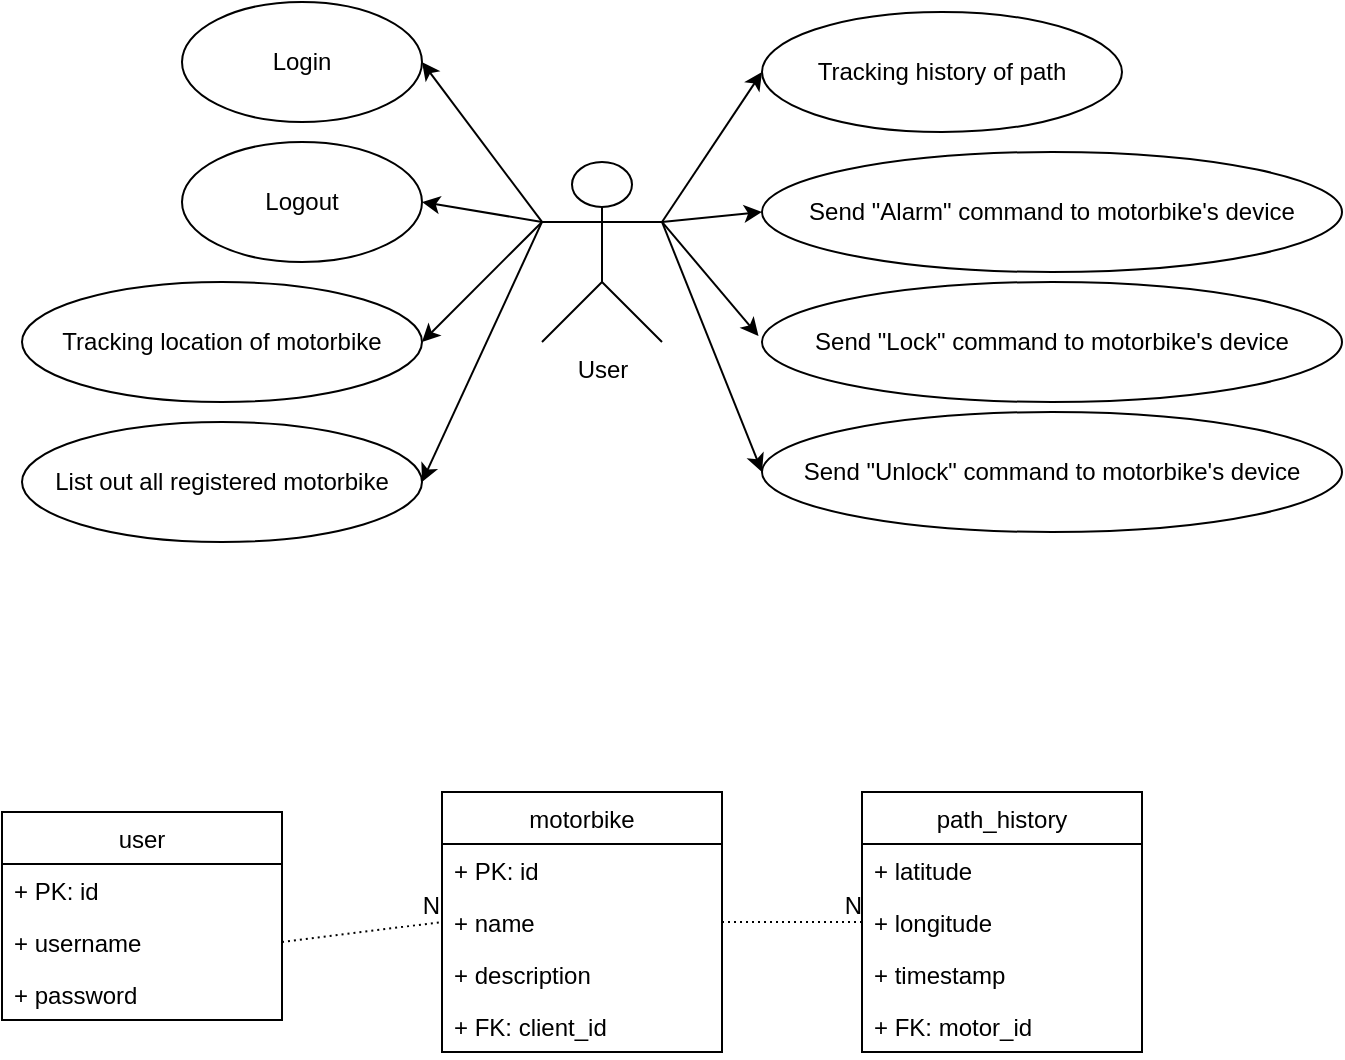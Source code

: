 <mxfile version="12.3.7" type="github" pages="1">
  <diagram id="oQ_K57yOp6FMMZ65Oi0j" name="Page-1">
    <mxGraphModel dx="971" dy="538" grid="1" gridSize="10" guides="1" tooltips="1" connect="1" arrows="1" fold="1" page="1" pageScale="1" pageWidth="1100" pageHeight="850" math="0" shadow="0">
      <root>
        <mxCell id="0"/>
        <mxCell id="1" parent="0"/>
        <mxCell id="ac8eLA2CHHXCQuHFKPqi-1" value="User" style="shape=umlActor;verticalLabelPosition=bottom;labelBackgroundColor=#ffffff;verticalAlign=top;html=1;outlineConnect=0;" vertex="1" parent="1">
          <mxGeometry x="480" y="245" width="60" height="90" as="geometry"/>
        </mxCell>
        <mxCell id="ac8eLA2CHHXCQuHFKPqi-4" value="Tracking history of path" style="ellipse;whiteSpace=wrap;html=1;" vertex="1" parent="1">
          <mxGeometry x="590" y="170" width="180" height="60" as="geometry"/>
        </mxCell>
        <mxCell id="ac8eLA2CHHXCQuHFKPqi-5" value="Send &quot;Alarm&quot; command to motorbike&#39;s device" style="ellipse;whiteSpace=wrap;html=1;" vertex="1" parent="1">
          <mxGeometry x="590" y="240" width="290" height="60" as="geometry"/>
        </mxCell>
        <mxCell id="ac8eLA2CHHXCQuHFKPqi-8" value="Login" style="ellipse;whiteSpace=wrap;html=1;" vertex="1" parent="1">
          <mxGeometry x="300" y="165" width="120" height="60" as="geometry"/>
        </mxCell>
        <mxCell id="ac8eLA2CHHXCQuHFKPqi-9" value="Logout" style="ellipse;whiteSpace=wrap;html=1;" vertex="1" parent="1">
          <mxGeometry x="300" y="235" width="120" height="60" as="geometry"/>
        </mxCell>
        <mxCell id="ac8eLA2CHHXCQuHFKPqi-10" value="Tracking location of motorbike" style="ellipse;whiteSpace=wrap;html=1;" vertex="1" parent="1">
          <mxGeometry x="220" y="305" width="200" height="60" as="geometry"/>
        </mxCell>
        <mxCell id="ac8eLA2CHHXCQuHFKPqi-12" value="List out all registered motorbike" style="ellipse;whiteSpace=wrap;html=1;" vertex="1" parent="1">
          <mxGeometry x="220" y="375" width="200" height="60" as="geometry"/>
        </mxCell>
        <mxCell id="ac8eLA2CHHXCQuHFKPqi-13" value="Send &quot;Lock&quot; command to motorbike&#39;s device" style="ellipse;whiteSpace=wrap;html=1;" vertex="1" parent="1">
          <mxGeometry x="590" y="305" width="290" height="60" as="geometry"/>
        </mxCell>
        <mxCell id="ac8eLA2CHHXCQuHFKPqi-14" value="Send &quot;Unlock&quot; command to motorbike&#39;s device" style="ellipse;whiteSpace=wrap;html=1;" vertex="1" parent="1">
          <mxGeometry x="590" y="370" width="290" height="60" as="geometry"/>
        </mxCell>
        <mxCell id="ac8eLA2CHHXCQuHFKPqi-17" value="" style="endArrow=classic;html=1;entryX=1;entryY=0.5;entryDx=0;entryDy=0;exitX=0;exitY=0.333;exitDx=0;exitDy=0;exitPerimeter=0;" edge="1" parent="1" source="ac8eLA2CHHXCQuHFKPqi-1" target="ac8eLA2CHHXCQuHFKPqi-9">
          <mxGeometry width="50" height="50" relative="1" as="geometry">
            <mxPoint x="480" y="280" as="sourcePoint"/>
            <mxPoint x="520" y="190" as="targetPoint"/>
          </mxGeometry>
        </mxCell>
        <mxCell id="ac8eLA2CHHXCQuHFKPqi-18" value="" style="endArrow=classic;html=1;exitX=0;exitY=0.333;exitDx=0;exitDy=0;exitPerimeter=0;entryX=1;entryY=0.5;entryDx=0;entryDy=0;" edge="1" parent="1" source="ac8eLA2CHHXCQuHFKPqi-1" target="ac8eLA2CHHXCQuHFKPqi-8">
          <mxGeometry width="50" height="50" relative="1" as="geometry">
            <mxPoint x="460" y="220" as="sourcePoint"/>
            <mxPoint x="510" y="170" as="targetPoint"/>
          </mxGeometry>
        </mxCell>
        <mxCell id="ac8eLA2CHHXCQuHFKPqi-19" value="" style="endArrow=classic;html=1;exitX=0;exitY=0.333;exitDx=0;exitDy=0;exitPerimeter=0;entryX=1;entryY=0.5;entryDx=0;entryDy=0;" edge="1" parent="1" source="ac8eLA2CHHXCQuHFKPqi-1" target="ac8eLA2CHHXCQuHFKPqi-12">
          <mxGeometry width="50" height="50" relative="1" as="geometry">
            <mxPoint x="530" y="230" as="sourcePoint"/>
            <mxPoint x="580" y="180" as="targetPoint"/>
          </mxGeometry>
        </mxCell>
        <mxCell id="ac8eLA2CHHXCQuHFKPqi-20" value="" style="endArrow=classic;html=1;exitX=0;exitY=0.333;exitDx=0;exitDy=0;exitPerimeter=0;entryX=1;entryY=0.5;entryDx=0;entryDy=0;" edge="1" parent="1" source="ac8eLA2CHHXCQuHFKPqi-1" target="ac8eLA2CHHXCQuHFKPqi-10">
          <mxGeometry width="50" height="50" relative="1" as="geometry">
            <mxPoint x="480" y="270" as="sourcePoint"/>
            <mxPoint x="546" y="170" as="targetPoint"/>
          </mxGeometry>
        </mxCell>
        <mxCell id="ac8eLA2CHHXCQuHFKPqi-21" value="" style="endArrow=classic;html=1;exitX=1;exitY=0.333;exitDx=0;exitDy=0;exitPerimeter=0;entryX=-0.006;entryY=0.45;entryDx=0;entryDy=0;entryPerimeter=0;" edge="1" parent="1" source="ac8eLA2CHHXCQuHFKPqi-1" target="ac8eLA2CHHXCQuHFKPqi-13">
          <mxGeometry width="50" height="50" relative="1" as="geometry">
            <mxPoint x="506" y="220" as="sourcePoint"/>
            <mxPoint x="556" y="170" as="targetPoint"/>
          </mxGeometry>
        </mxCell>
        <mxCell id="ac8eLA2CHHXCQuHFKPqi-22" value="" style="endArrow=classic;html=1;exitX=1;exitY=0.333;exitDx=0;exitDy=0;exitPerimeter=0;entryX=0;entryY=0.5;entryDx=0;entryDy=0;" edge="1" parent="1" source="ac8eLA2CHHXCQuHFKPqi-1" target="ac8eLA2CHHXCQuHFKPqi-4">
          <mxGeometry width="50" height="50" relative="1" as="geometry">
            <mxPoint x="485" y="210" as="sourcePoint"/>
            <mxPoint x="535" y="160" as="targetPoint"/>
          </mxGeometry>
        </mxCell>
        <mxCell id="ac8eLA2CHHXCQuHFKPqi-23" value="" style="endArrow=classic;html=1;exitX=1;exitY=0.333;exitDx=0;exitDy=0;exitPerimeter=0;entryX=0;entryY=0.5;entryDx=0;entryDy=0;" edge="1" parent="1" source="ac8eLA2CHHXCQuHFKPqi-1" target="ac8eLA2CHHXCQuHFKPqi-14">
          <mxGeometry width="50" height="50" relative="1" as="geometry">
            <mxPoint x="515" y="225" as="sourcePoint"/>
            <mxPoint x="565" y="175" as="targetPoint"/>
          </mxGeometry>
        </mxCell>
        <mxCell id="ac8eLA2CHHXCQuHFKPqi-24" value="" style="endArrow=classic;html=1;exitX=1;exitY=0.333;exitDx=0;exitDy=0;exitPerimeter=0;entryX=0;entryY=0.5;entryDx=0;entryDy=0;" edge="1" parent="1" source="ac8eLA2CHHXCQuHFKPqi-1" target="ac8eLA2CHHXCQuHFKPqi-5">
          <mxGeometry width="50" height="50" relative="1" as="geometry">
            <mxPoint x="491" y="215" as="sourcePoint"/>
            <mxPoint x="541" y="165" as="targetPoint"/>
          </mxGeometry>
        </mxCell>
        <mxCell id="ac8eLA2CHHXCQuHFKPqi-29" value="user" style="swimlane;fontStyle=0;childLayout=stackLayout;horizontal=1;startSize=26;fillColor=none;horizontalStack=0;resizeParent=1;resizeParentMax=0;resizeLast=0;collapsible=1;marginBottom=0;" vertex="1" parent="1">
          <mxGeometry x="210" y="570" width="140" height="104" as="geometry"/>
        </mxCell>
        <mxCell id="ac8eLA2CHHXCQuHFKPqi-30" value="+ PK: id" style="text;strokeColor=none;fillColor=none;align=left;verticalAlign=top;spacingLeft=4;spacingRight=4;overflow=hidden;rotatable=0;points=[[0,0.5],[1,0.5]];portConstraint=eastwest;" vertex="1" parent="ac8eLA2CHHXCQuHFKPqi-29">
          <mxGeometry y="26" width="140" height="26" as="geometry"/>
        </mxCell>
        <mxCell id="ac8eLA2CHHXCQuHFKPqi-31" value="+ username" style="text;strokeColor=none;fillColor=none;align=left;verticalAlign=top;spacingLeft=4;spacingRight=4;overflow=hidden;rotatable=0;points=[[0,0.5],[1,0.5]];portConstraint=eastwest;" vertex="1" parent="ac8eLA2CHHXCQuHFKPqi-29">
          <mxGeometry y="52" width="140" height="26" as="geometry"/>
        </mxCell>
        <mxCell id="ac8eLA2CHHXCQuHFKPqi-32" value="+ password" style="text;strokeColor=none;fillColor=none;align=left;verticalAlign=top;spacingLeft=4;spacingRight=4;overflow=hidden;rotatable=0;points=[[0,0.5],[1,0.5]];portConstraint=eastwest;" vertex="1" parent="ac8eLA2CHHXCQuHFKPqi-29">
          <mxGeometry y="78" width="140" height="26" as="geometry"/>
        </mxCell>
        <mxCell id="ac8eLA2CHHXCQuHFKPqi-34" value="motorbike" style="swimlane;fontStyle=0;childLayout=stackLayout;horizontal=1;startSize=26;fillColor=none;horizontalStack=0;resizeParent=1;resizeParentMax=0;resizeLast=0;collapsible=1;marginBottom=0;" vertex="1" parent="1">
          <mxGeometry x="430" y="560" width="140" height="130" as="geometry"/>
        </mxCell>
        <mxCell id="ac8eLA2CHHXCQuHFKPqi-35" value="+ PK: id" style="text;strokeColor=none;fillColor=none;align=left;verticalAlign=top;spacingLeft=4;spacingRight=4;overflow=hidden;rotatable=0;points=[[0,0.5],[1,0.5]];portConstraint=eastwest;" vertex="1" parent="ac8eLA2CHHXCQuHFKPqi-34">
          <mxGeometry y="26" width="140" height="26" as="geometry"/>
        </mxCell>
        <mxCell id="ac8eLA2CHHXCQuHFKPqi-36" value="+ name" style="text;strokeColor=none;fillColor=none;align=left;verticalAlign=top;spacingLeft=4;spacingRight=4;overflow=hidden;rotatable=0;points=[[0,0.5],[1,0.5]];portConstraint=eastwest;" vertex="1" parent="ac8eLA2CHHXCQuHFKPqi-34">
          <mxGeometry y="52" width="140" height="26" as="geometry"/>
        </mxCell>
        <mxCell id="ac8eLA2CHHXCQuHFKPqi-37" value="+ description" style="text;strokeColor=none;fillColor=none;align=left;verticalAlign=top;spacingLeft=4;spacingRight=4;overflow=hidden;rotatable=0;points=[[0,0.5],[1,0.5]];portConstraint=eastwest;" vertex="1" parent="ac8eLA2CHHXCQuHFKPqi-34">
          <mxGeometry y="78" width="140" height="26" as="geometry"/>
        </mxCell>
        <mxCell id="ac8eLA2CHHXCQuHFKPqi-38" value="+ FK: client_id" style="text;strokeColor=none;fillColor=none;align=left;verticalAlign=top;spacingLeft=4;spacingRight=4;overflow=hidden;rotatable=0;points=[[0,0.5],[1,0.5]];portConstraint=eastwest;" vertex="1" parent="ac8eLA2CHHXCQuHFKPqi-34">
          <mxGeometry y="104" width="140" height="26" as="geometry"/>
        </mxCell>
        <mxCell id="ac8eLA2CHHXCQuHFKPqi-41" value="" style="endArrow=none;html=1;rounded=0;dashed=1;dashPattern=1 2;exitX=1;exitY=0.5;exitDx=0;exitDy=0;entryX=0;entryY=0.5;entryDx=0;entryDy=0;" edge="1" parent="1" source="ac8eLA2CHHXCQuHFKPqi-31" target="ac8eLA2CHHXCQuHFKPqi-36">
          <mxGeometry relative="1" as="geometry">
            <mxPoint x="260" y="720" as="sourcePoint"/>
            <mxPoint x="470" y="710" as="targetPoint"/>
          </mxGeometry>
        </mxCell>
        <mxCell id="ac8eLA2CHHXCQuHFKPqi-42" value="N" style="resizable=0;html=1;align=right;verticalAlign=bottom;" connectable="0" vertex="1" parent="ac8eLA2CHHXCQuHFKPqi-41">
          <mxGeometry x="1" relative="1" as="geometry"/>
        </mxCell>
        <mxCell id="ac8eLA2CHHXCQuHFKPqi-48" value="path_history" style="swimlane;fontStyle=0;childLayout=stackLayout;horizontal=1;startSize=26;fillColor=none;horizontalStack=0;resizeParent=1;resizeParentMax=0;resizeLast=0;collapsible=1;marginBottom=0;" vertex="1" parent="1">
          <mxGeometry x="640" y="560" width="140" height="130" as="geometry"/>
        </mxCell>
        <mxCell id="ac8eLA2CHHXCQuHFKPqi-50" value="+ latitude" style="text;strokeColor=none;fillColor=none;align=left;verticalAlign=top;spacingLeft=4;spacingRight=4;overflow=hidden;rotatable=0;points=[[0,0.5],[1,0.5]];portConstraint=eastwest;" vertex="1" parent="ac8eLA2CHHXCQuHFKPqi-48">
          <mxGeometry y="26" width="140" height="26" as="geometry"/>
        </mxCell>
        <mxCell id="ac8eLA2CHHXCQuHFKPqi-51" value="+ longitude" style="text;strokeColor=none;fillColor=none;align=left;verticalAlign=top;spacingLeft=4;spacingRight=4;overflow=hidden;rotatable=0;points=[[0,0.5],[1,0.5]];portConstraint=eastwest;" vertex="1" parent="ac8eLA2CHHXCQuHFKPqi-48">
          <mxGeometry y="52" width="140" height="26" as="geometry"/>
        </mxCell>
        <mxCell id="ac8eLA2CHHXCQuHFKPqi-52" value="+ timestamp" style="text;strokeColor=none;fillColor=none;align=left;verticalAlign=top;spacingLeft=4;spacingRight=4;overflow=hidden;rotatable=0;points=[[0,0.5],[1,0.5]];portConstraint=eastwest;" vertex="1" parent="ac8eLA2CHHXCQuHFKPqi-48">
          <mxGeometry y="78" width="140" height="26" as="geometry"/>
        </mxCell>
        <mxCell id="ac8eLA2CHHXCQuHFKPqi-53" value="+ FK: motor_id" style="text;strokeColor=none;fillColor=none;align=left;verticalAlign=top;spacingLeft=4;spacingRight=4;overflow=hidden;rotatable=0;points=[[0,0.5],[1,0.5]];portConstraint=eastwest;" vertex="1" parent="ac8eLA2CHHXCQuHFKPqi-48">
          <mxGeometry y="104" width="140" height="26" as="geometry"/>
        </mxCell>
        <mxCell id="ac8eLA2CHHXCQuHFKPqi-55" value="" style="endArrow=none;html=1;rounded=0;dashed=1;dashPattern=1 2;exitX=1;exitY=0.5;exitDx=0;exitDy=0;entryX=0;entryY=0.5;entryDx=0;entryDy=0;" edge="1" parent="1" source="ac8eLA2CHHXCQuHFKPqi-36" target="ac8eLA2CHHXCQuHFKPqi-51">
          <mxGeometry relative="1" as="geometry">
            <mxPoint x="530" y="752" as="sourcePoint"/>
            <mxPoint x="670" y="740.0" as="targetPoint"/>
          </mxGeometry>
        </mxCell>
        <mxCell id="ac8eLA2CHHXCQuHFKPqi-56" value="N" style="resizable=0;html=1;align=right;verticalAlign=bottom;" connectable="0" vertex="1" parent="ac8eLA2CHHXCQuHFKPqi-55">
          <mxGeometry x="1" relative="1" as="geometry"/>
        </mxCell>
      </root>
    </mxGraphModel>
  </diagram>
</mxfile>
